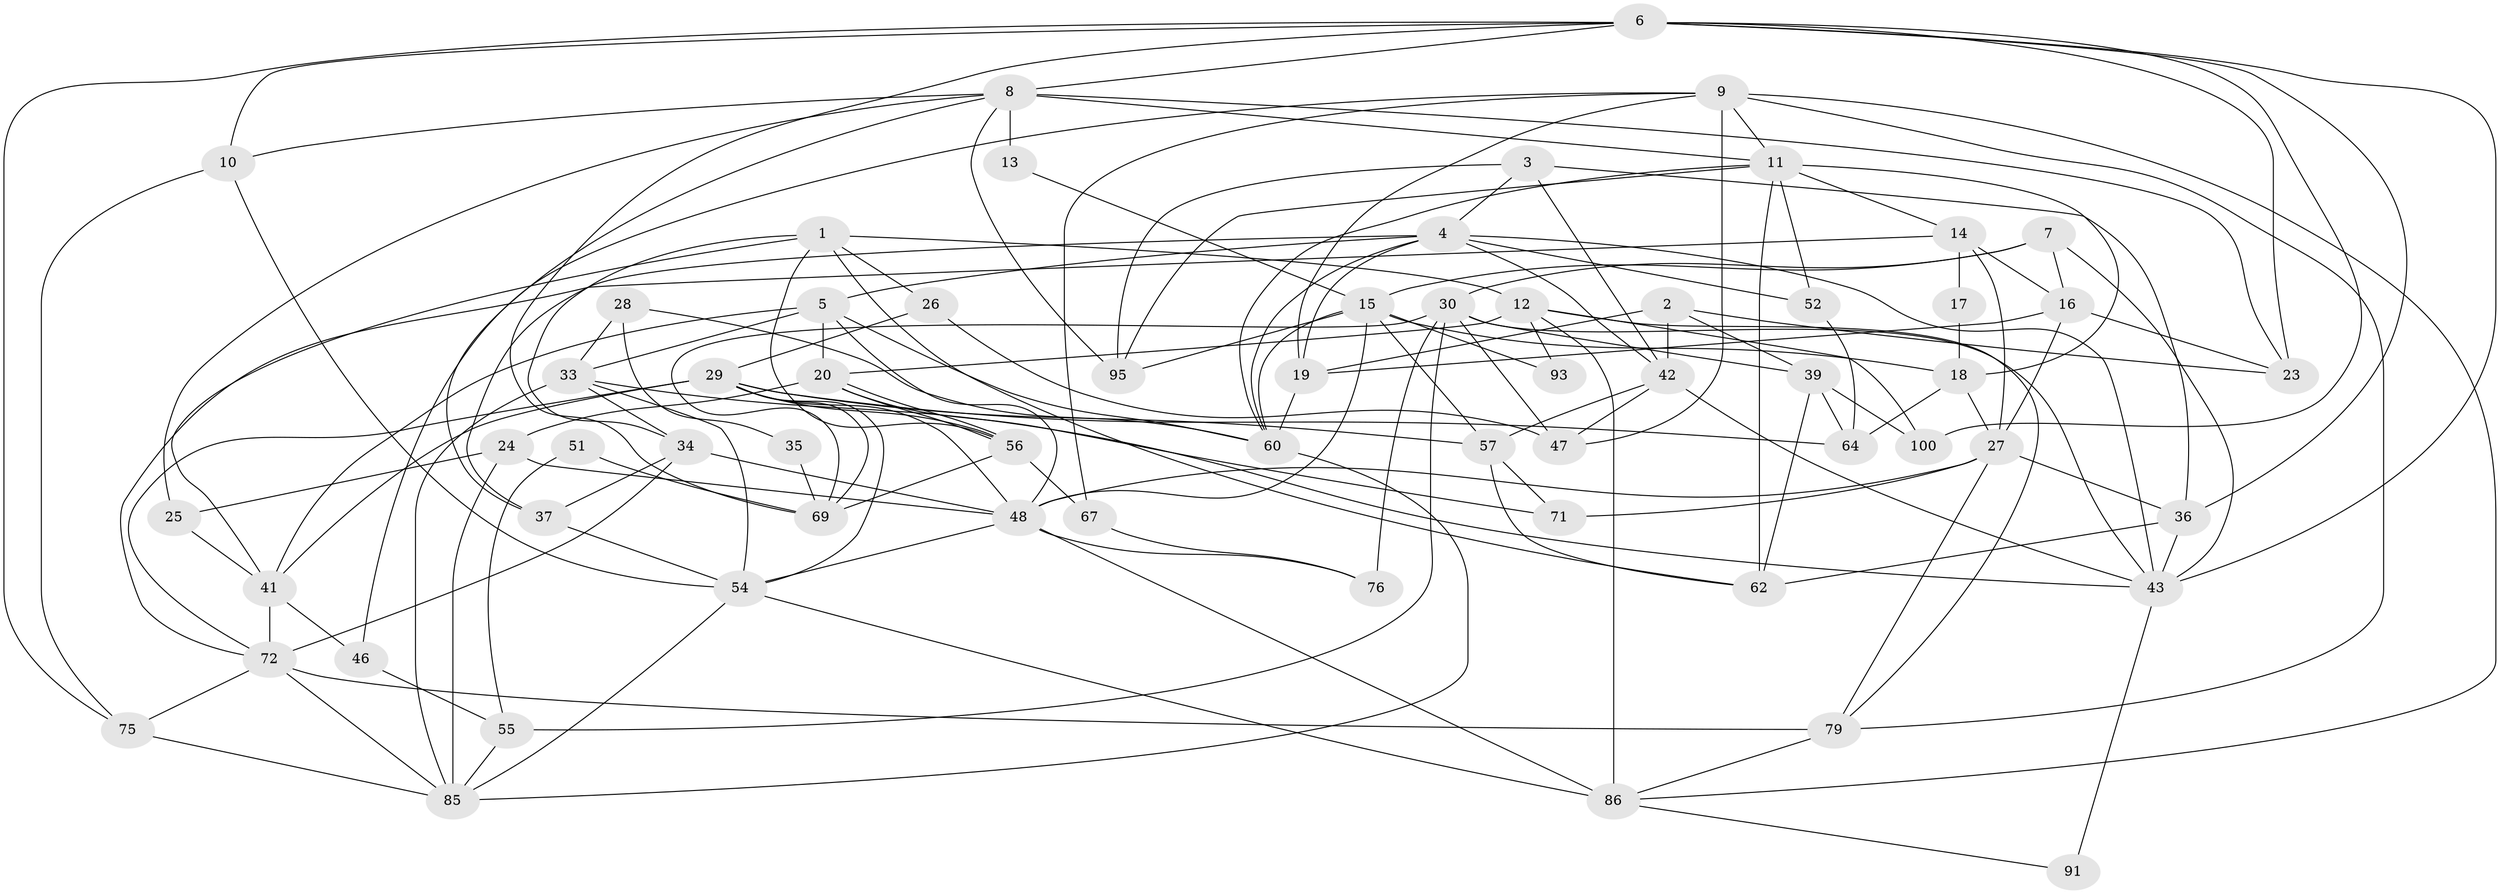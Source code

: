// original degree distribution, {4: 0.23, 3: 0.27, 5: 0.22, 6: 0.09, 2: 0.14, 7: 0.05}
// Generated by graph-tools (version 1.1) at 2025/38/02/21/25 10:38:59]
// undirected, 62 vertices, 156 edges
graph export_dot {
graph [start="1"]
  node [color=gray90,style=filled];
  1 [super="+81"];
  2 [super="+38"];
  3;
  4 [super="+70"];
  5 [super="+89"];
  6 [super="+22"];
  7 [super="+50"];
  8 [super="+68"];
  9 [super="+92"];
  10;
  11 [super="+96"];
  12 [super="+44"];
  13;
  14 [super="+32"];
  15 [super="+77"];
  16 [super="+45"];
  17;
  18;
  19 [super="+31"];
  20 [super="+21"];
  23 [super="+82"];
  24;
  25;
  26;
  27 [super="+83"];
  28;
  29 [super="+98"];
  30 [super="+49"];
  33 [super="+73"];
  34 [super="+40"];
  35;
  36 [super="+59"];
  37 [super="+61"];
  39;
  41 [super="+84"];
  42 [super="+78"];
  43 [super="+63"];
  46 [super="+53"];
  47 [super="+66"];
  48 [super="+58"];
  51;
  52;
  54 [super="+80"];
  55;
  56 [super="+65"];
  57;
  60 [super="+74"];
  62 [super="+97"];
  64;
  67 [super="+87"];
  69 [super="+90"];
  71;
  72 [super="+99"];
  75;
  76;
  79;
  85 [super="+94"];
  86 [super="+88"];
  91;
  93;
  95;
  100;
  1 -- 12;
  1 -- 34;
  1 -- 62;
  1 -- 26;
  1 -- 41;
  1 -- 56;
  2 -- 39;
  2 -- 23;
  2 -- 19;
  2 -- 42;
  3 -- 4;
  3 -- 95;
  3 -- 42;
  3 -- 36;
  4 -- 5;
  4 -- 37;
  4 -- 19;
  4 -- 52;
  4 -- 60;
  4 -- 42;
  4 -- 43;
  5 -- 48;
  5 -- 41;
  5 -- 33;
  5 -- 20;
  5 -- 60;
  6 -- 10;
  6 -- 23;
  6 -- 8;
  6 -- 75;
  6 -- 100;
  6 -- 43;
  6 -- 69;
  6 -- 36;
  7 -- 30;
  7 -- 16;
  7 -- 15;
  7 -- 43;
  8 -- 11;
  8 -- 10;
  8 -- 13;
  8 -- 37;
  8 -- 23 [weight=2];
  8 -- 25;
  8 -- 95;
  9 -- 79;
  9 -- 46;
  9 -- 67;
  9 -- 19;
  9 -- 11;
  9 -- 86;
  9 -- 47;
  10 -- 75;
  10 -- 54;
  11 -- 60;
  11 -- 95;
  11 -- 18;
  11 -- 52;
  11 -- 62;
  11 -- 14;
  12 -- 79;
  12 -- 93;
  12 -- 100;
  12 -- 86 [weight=2];
  12 -- 20;
  13 -- 15;
  14 -- 17;
  14 -- 72;
  14 -- 16;
  14 -- 27;
  15 -- 95;
  15 -- 18;
  15 -- 60;
  15 -- 93;
  15 -- 48;
  15 -- 57;
  16 -- 19;
  16 -- 23;
  16 -- 27;
  17 -- 18;
  18 -- 64;
  18 -- 27;
  19 -- 60;
  20 -- 56;
  20 -- 56;
  20 -- 24;
  20 -- 71;
  24 -- 25;
  24 -- 48;
  24 -- 85;
  25 -- 41;
  26 -- 29;
  26 -- 47;
  27 -- 48;
  27 -- 71;
  27 -- 36;
  27 -- 79;
  28 -- 35;
  28 -- 33;
  28 -- 60;
  29 -- 57;
  29 -- 56;
  29 -- 64;
  29 -- 69;
  29 -- 72;
  29 -- 48;
  29 -- 41;
  29 -- 54;
  30 -- 76 [weight=2];
  30 -- 55;
  30 -- 39;
  30 -- 43;
  30 -- 69;
  30 -- 47;
  33 -- 34;
  33 -- 54;
  33 -- 43;
  33 -- 85;
  34 -- 48;
  34 -- 37;
  34 -- 72;
  35 -- 69;
  36 -- 43;
  36 -- 62;
  37 -- 54;
  39 -- 64;
  39 -- 100;
  39 -- 62;
  41 -- 72;
  41 -- 46;
  42 -- 57;
  42 -- 43;
  42 -- 47;
  43 -- 91;
  46 -- 55 [weight=2];
  48 -- 86;
  48 -- 76;
  48 -- 54;
  51 -- 55;
  51 -- 69;
  52 -- 64;
  54 -- 85;
  54 -- 86;
  55 -- 85;
  56 -- 69;
  56 -- 67;
  57 -- 71;
  57 -- 62;
  60 -- 85;
  67 -- 76;
  72 -- 85;
  72 -- 75;
  72 -- 79;
  75 -- 85;
  79 -- 86;
  86 -- 91;
}
